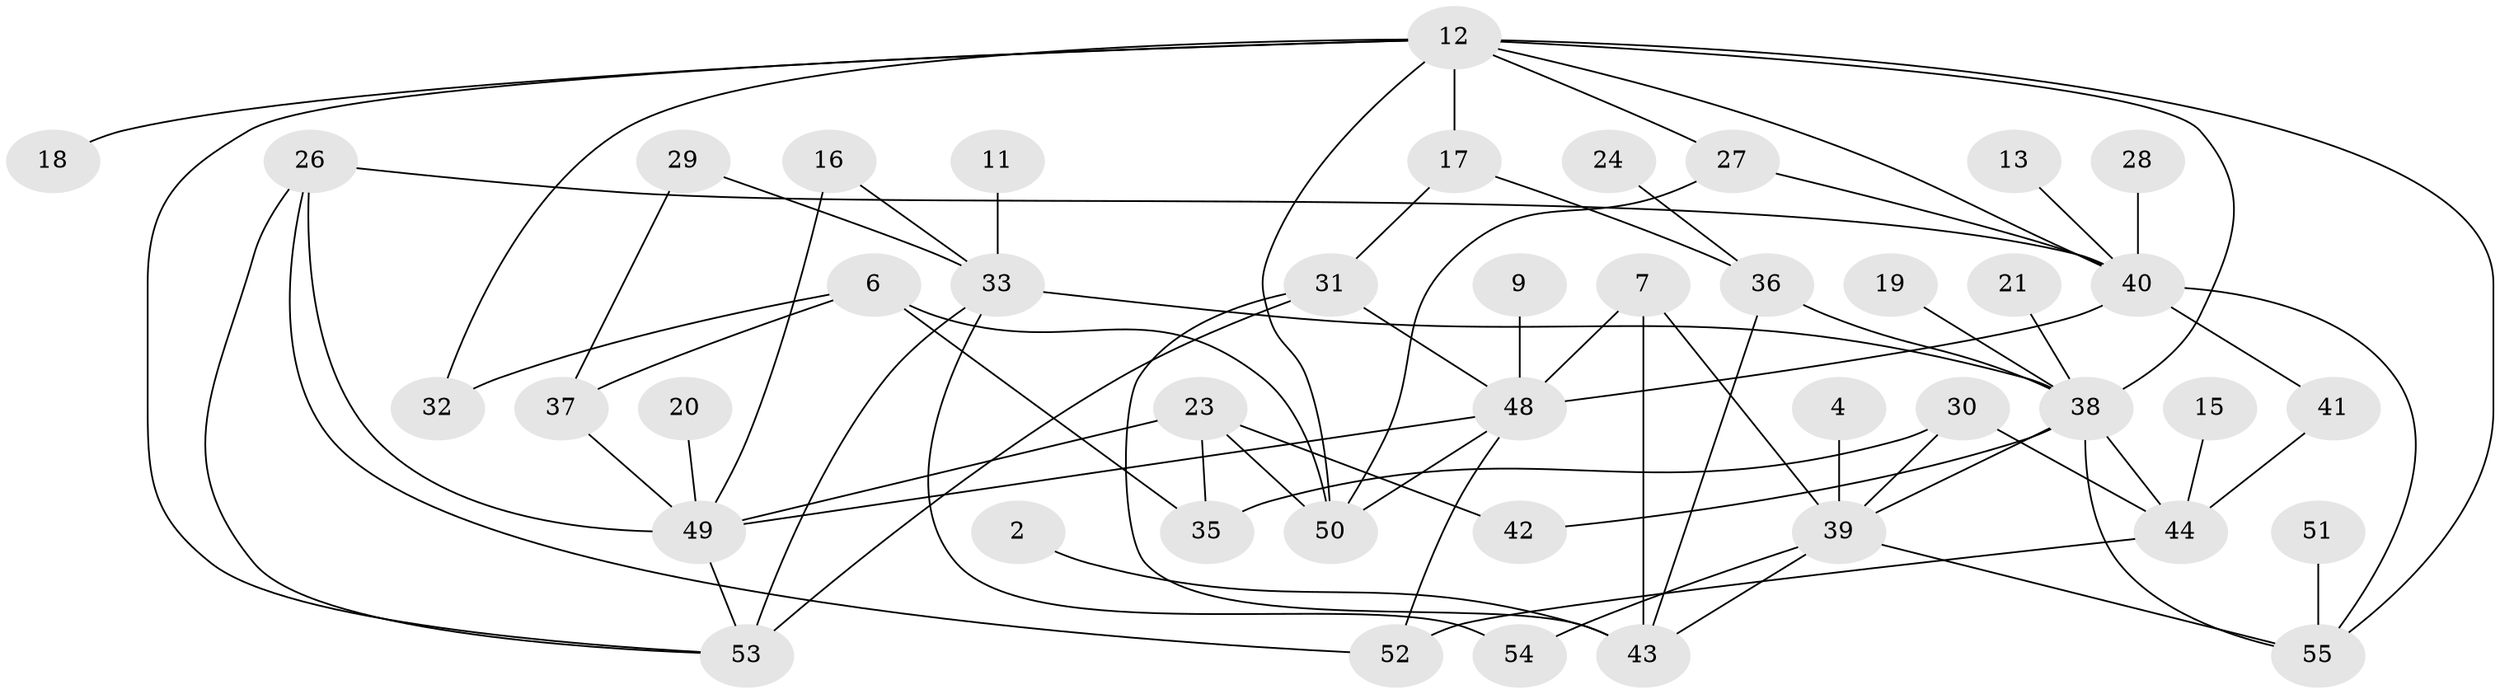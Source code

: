 // original degree distribution, {0: 0.1, 3: 0.18181818181818182, 6: 0.02727272727272727, 4: 0.12727272727272726, 1: 0.2, 2: 0.3, 5: 0.05454545454545454, 8: 0.00909090909090909}
// Generated by graph-tools (version 1.1) at 2025/49/03/09/25 03:49:14]
// undirected, 43 vertices, 72 edges
graph export_dot {
graph [start="1"]
  node [color=gray90,style=filled];
  2;
  4;
  6;
  7;
  9;
  11;
  12;
  13;
  15;
  16;
  17;
  18;
  19;
  20;
  21;
  23;
  24;
  26;
  27;
  28;
  29;
  30;
  31;
  32;
  33;
  35;
  36;
  37;
  38;
  39;
  40;
  41;
  42;
  43;
  44;
  48;
  49;
  50;
  51;
  52;
  53;
  54;
  55;
  2 -- 43 [weight=1.0];
  4 -- 39 [weight=1.0];
  6 -- 32 [weight=1.0];
  6 -- 35 [weight=1.0];
  6 -- 37 [weight=1.0];
  6 -- 50 [weight=1.0];
  7 -- 39 [weight=1.0];
  7 -- 43 [weight=1.0];
  7 -- 48 [weight=1.0];
  9 -- 48 [weight=1.0];
  11 -- 33 [weight=1.0];
  12 -- 17 [weight=1.0];
  12 -- 18 [weight=1.0];
  12 -- 27 [weight=1.0];
  12 -- 32 [weight=1.0];
  12 -- 38 [weight=1.0];
  12 -- 40 [weight=1.0];
  12 -- 50 [weight=1.0];
  12 -- 53 [weight=1.0];
  12 -- 55 [weight=1.0];
  13 -- 40 [weight=1.0];
  15 -- 44 [weight=1.0];
  16 -- 33 [weight=1.0];
  16 -- 49 [weight=1.0];
  17 -- 31 [weight=1.0];
  17 -- 36 [weight=1.0];
  19 -- 38 [weight=1.0];
  20 -- 49 [weight=1.0];
  21 -- 38 [weight=1.0];
  23 -- 35 [weight=1.0];
  23 -- 42 [weight=1.0];
  23 -- 49 [weight=1.0];
  23 -- 50 [weight=1.0];
  24 -- 36 [weight=1.0];
  26 -- 40 [weight=1.0];
  26 -- 49 [weight=1.0];
  26 -- 52 [weight=1.0];
  26 -- 53 [weight=1.0];
  27 -- 40 [weight=1.0];
  27 -- 50 [weight=1.0];
  28 -- 40 [weight=1.0];
  29 -- 33 [weight=1.0];
  29 -- 37 [weight=1.0];
  30 -- 35 [weight=1.0];
  30 -- 39 [weight=1.0];
  30 -- 44 [weight=1.0];
  31 -- 43 [weight=1.0];
  31 -- 48 [weight=1.0];
  31 -- 53 [weight=2.0];
  33 -- 38 [weight=1.0];
  33 -- 53 [weight=1.0];
  33 -- 54 [weight=1.0];
  36 -- 38 [weight=1.0];
  36 -- 43 [weight=1.0];
  37 -- 49 [weight=1.0];
  38 -- 39 [weight=1.0];
  38 -- 42 [weight=1.0];
  38 -- 44 [weight=1.0];
  38 -- 55 [weight=1.0];
  39 -- 43 [weight=1.0];
  39 -- 54 [weight=1.0];
  39 -- 55 [weight=1.0];
  40 -- 41 [weight=1.0];
  40 -- 48 [weight=1.0];
  40 -- 55 [weight=1.0];
  41 -- 44 [weight=1.0];
  44 -- 52 [weight=1.0];
  48 -- 49 [weight=1.0];
  48 -- 50 [weight=1.0];
  48 -- 52 [weight=1.0];
  49 -- 53 [weight=1.0];
  51 -- 55 [weight=1.0];
}
